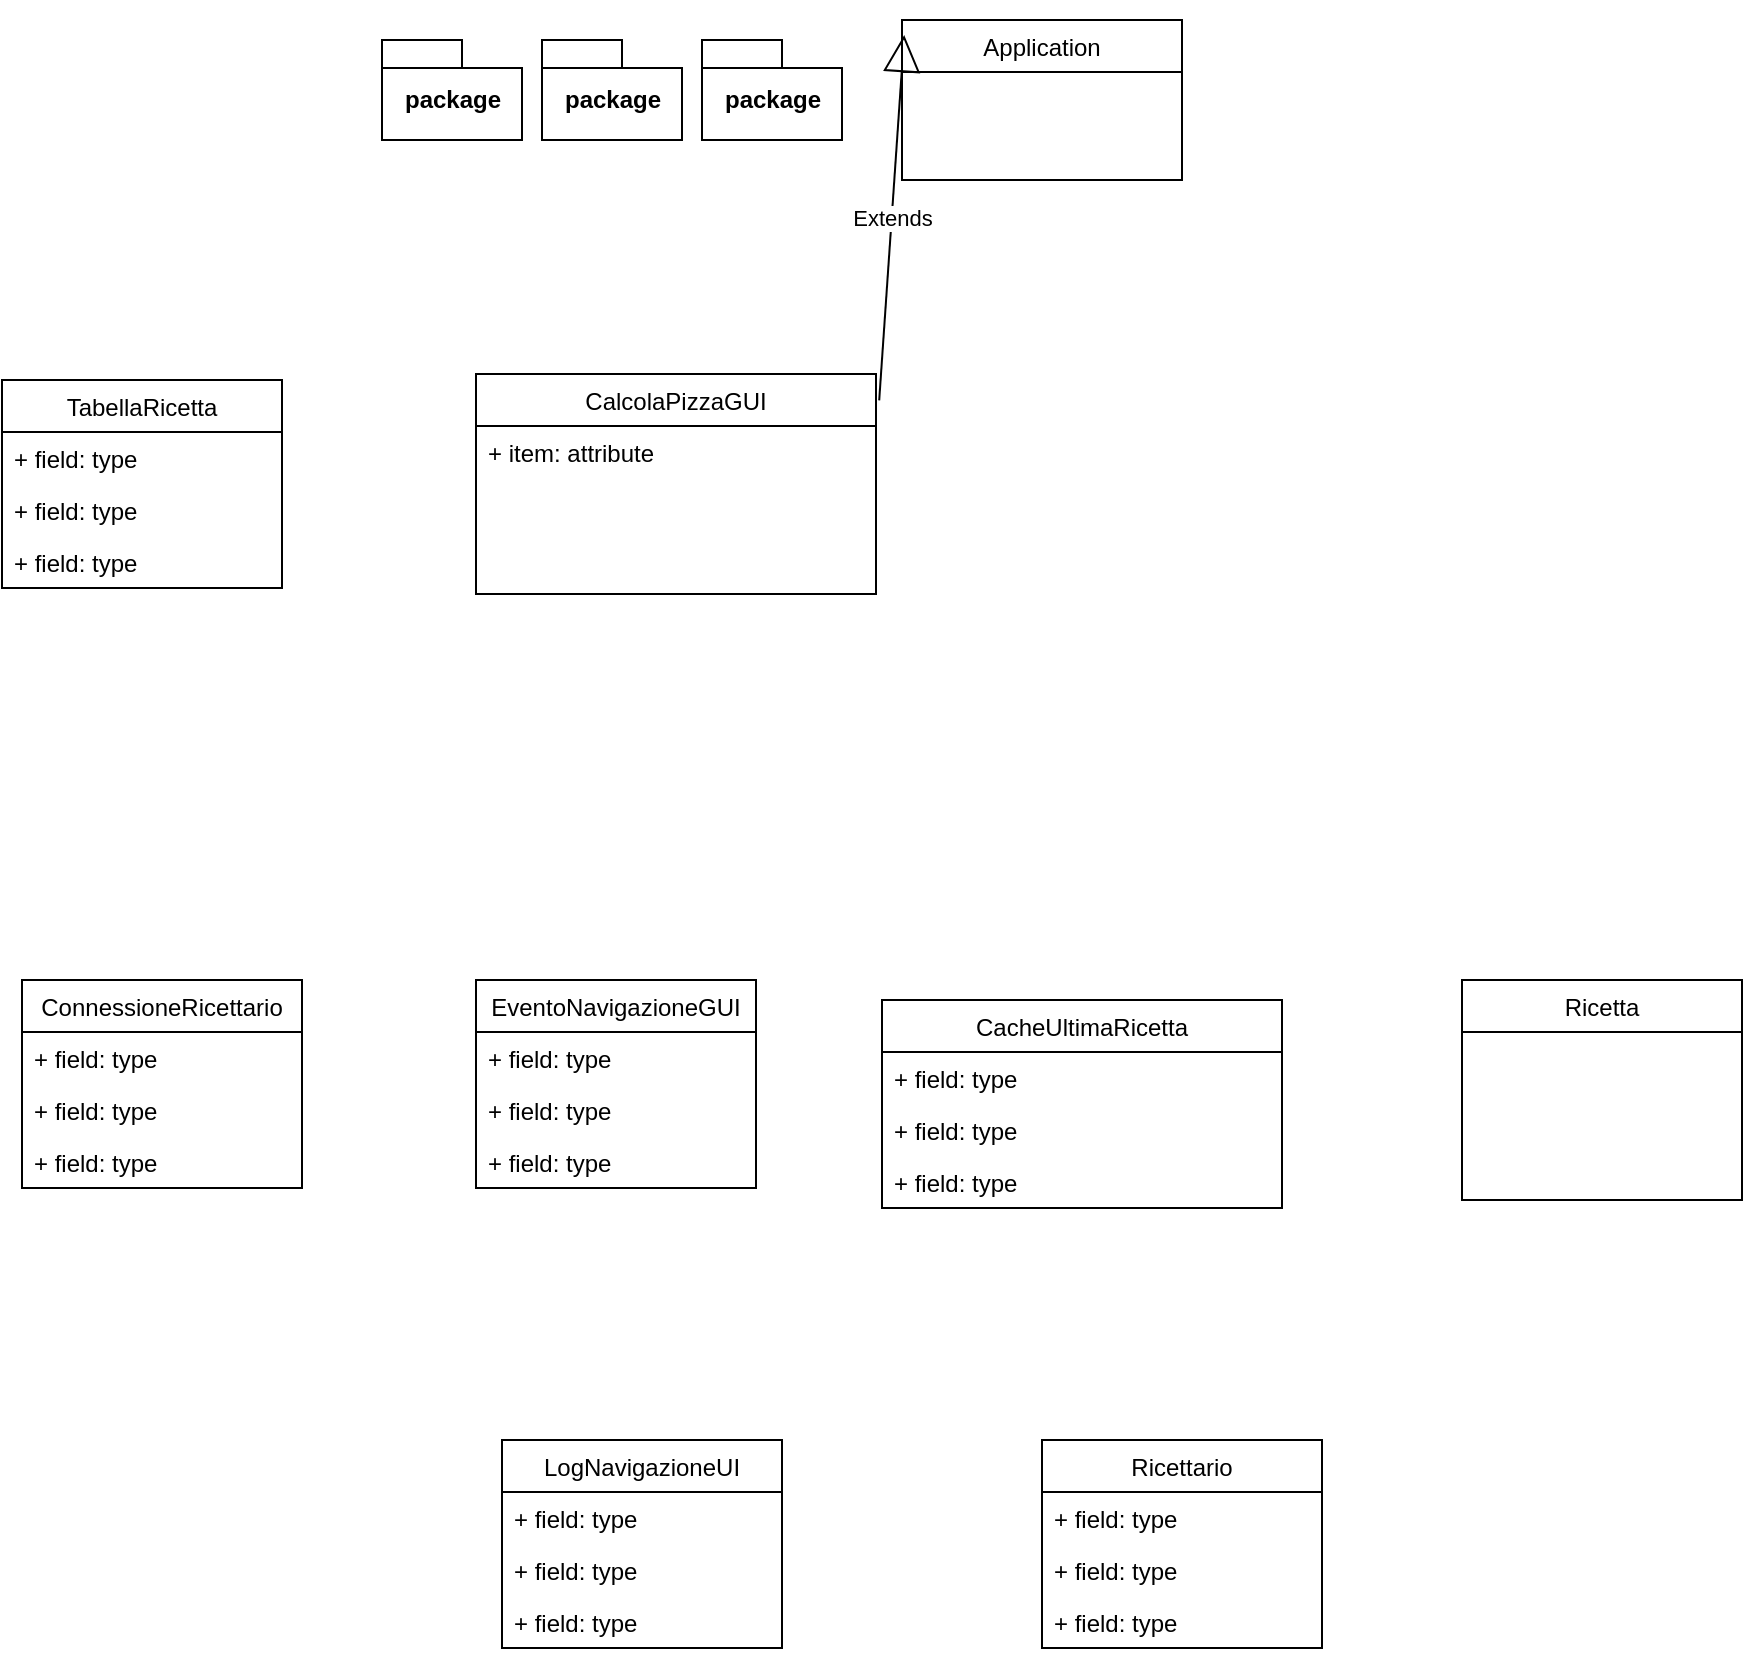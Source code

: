 <mxfile version="14.6.13" type="github">
  <diagram id="C5RBs43oDa-KdzZeNtuy" name="Page-1">
    <mxGraphModel dx="1108" dy="685" grid="1" gridSize="10" guides="1" tooltips="1" connect="1" arrows="1" fold="1" page="1" pageScale="1" pageWidth="1654" pageHeight="1169" background="#FFFFFF" math="0" shadow="0">
      <root>
        <mxCell id="WIyWlLk6GJQsqaUBKTNV-0" />
        <mxCell id="WIyWlLk6GJQsqaUBKTNV-1" parent="WIyWlLk6GJQsqaUBKTNV-0" />
        <mxCell id="OkSzvYDox4BL8NCjqwVM-0" value="CalcolaPizzaGUI" style="swimlane;fontStyle=0;childLayout=stackLayout;horizontal=1;startSize=26;fillColor=none;horizontalStack=0;resizeParent=1;resizeParentMax=0;resizeLast=0;collapsible=1;marginBottom=0;" parent="WIyWlLk6GJQsqaUBKTNV-1" vertex="1">
          <mxGeometry x="827" y="187" width="200" height="110" as="geometry" />
        </mxCell>
        <mxCell id="NkCxLq4au3YG-am4ReH1-8" value="+ item: attribute" style="text;strokeColor=none;fillColor=none;align=left;verticalAlign=top;spacingLeft=4;spacingRight=4;overflow=hidden;rotatable=0;points=[[0,0.5],[1,0.5]];portConstraint=eastwest;" vertex="1" parent="OkSzvYDox4BL8NCjqwVM-0">
          <mxGeometry y="26" width="200" height="84" as="geometry" />
        </mxCell>
        <mxCell id="bV7GFDp4hN1xLV-yD8m7-0" value="Application" style="swimlane;fontStyle=0;childLayout=stackLayout;horizontal=1;startSize=26;fillColor=none;horizontalStack=0;resizeParent=1;resizeParentMax=0;resizeLast=0;collapsible=1;marginBottom=0;" parent="WIyWlLk6GJQsqaUBKTNV-1" vertex="1">
          <mxGeometry x="1040" y="10" width="140" height="80" as="geometry" />
        </mxCell>
        <mxCell id="bV7GFDp4hN1xLV-yD8m7-4" value="Extends" style="endArrow=block;endSize=16;endFill=0;html=1;exitX=1.008;exitY=0.12;exitDx=0;exitDy=0;exitPerimeter=0;entryX=0.008;entryY=0.094;entryDx=0;entryDy=0;entryPerimeter=0;" parent="WIyWlLk6GJQsqaUBKTNV-1" source="OkSzvYDox4BL8NCjqwVM-0" target="bV7GFDp4hN1xLV-yD8m7-0" edge="1">
          <mxGeometry width="160" relative="1" as="geometry">
            <mxPoint x="840" y="260" as="sourcePoint" />
            <mxPoint x="1000" y="260" as="targetPoint" />
          </mxGeometry>
        </mxCell>
        <mxCell id="bV7GFDp4hN1xLV-yD8m7-6" value="Ricetta" style="swimlane;fontStyle=0;childLayout=stackLayout;horizontal=1;startSize=26;fillColor=none;horizontalStack=0;resizeParent=1;resizeParentMax=0;resizeLast=0;collapsible=1;marginBottom=0;" parent="WIyWlLk6GJQsqaUBKTNV-1" vertex="1">
          <mxGeometry x="1320" y="490" width="140" height="110" as="geometry" />
        </mxCell>
        <mxCell id="bV7GFDp4hN1xLV-yD8m7-10" value="TabellaRicetta" style="swimlane;fontStyle=0;childLayout=stackLayout;horizontal=1;startSize=26;fillColor=none;horizontalStack=0;resizeParent=1;resizeParentMax=0;resizeLast=0;collapsible=1;marginBottom=0;" parent="WIyWlLk6GJQsqaUBKTNV-1" vertex="1">
          <mxGeometry x="590" y="190" width="140" height="104" as="geometry" />
        </mxCell>
        <mxCell id="bV7GFDp4hN1xLV-yD8m7-11" value="+ field: type" style="text;strokeColor=none;fillColor=none;align=left;verticalAlign=top;spacingLeft=4;spacingRight=4;overflow=hidden;rotatable=0;points=[[0,0.5],[1,0.5]];portConstraint=eastwest;" parent="bV7GFDp4hN1xLV-yD8m7-10" vertex="1">
          <mxGeometry y="26" width="140" height="26" as="geometry" />
        </mxCell>
        <mxCell id="bV7GFDp4hN1xLV-yD8m7-12" value="+ field: type" style="text;strokeColor=none;fillColor=none;align=left;verticalAlign=top;spacingLeft=4;spacingRight=4;overflow=hidden;rotatable=0;points=[[0,0.5],[1,0.5]];portConstraint=eastwest;" parent="bV7GFDp4hN1xLV-yD8m7-10" vertex="1">
          <mxGeometry y="52" width="140" height="26" as="geometry" />
        </mxCell>
        <mxCell id="bV7GFDp4hN1xLV-yD8m7-13" value="+ field: type" style="text;strokeColor=none;fillColor=none;align=left;verticalAlign=top;spacingLeft=4;spacingRight=4;overflow=hidden;rotatable=0;points=[[0,0.5],[1,0.5]];portConstraint=eastwest;" parent="bV7GFDp4hN1xLV-yD8m7-10" vertex="1">
          <mxGeometry y="78" width="140" height="26" as="geometry" />
        </mxCell>
        <mxCell id="bV7GFDp4hN1xLV-yD8m7-18" value="package" style="shape=folder;fontStyle=1;spacingTop=10;tabWidth=40;tabHeight=14;tabPosition=left;html=1;" parent="WIyWlLk6GJQsqaUBKTNV-1" vertex="1">
          <mxGeometry x="860" y="20" width="70" height="50" as="geometry" />
        </mxCell>
        <mxCell id="bV7GFDp4hN1xLV-yD8m7-19" value="package" style="shape=folder;fontStyle=1;spacingTop=10;tabWidth=40;tabHeight=14;tabPosition=left;html=1;" parent="WIyWlLk6GJQsqaUBKTNV-1" vertex="1">
          <mxGeometry x="940" y="20" width="70" height="50" as="geometry" />
        </mxCell>
        <mxCell id="bV7GFDp4hN1xLV-yD8m7-20" value="package" style="shape=folder;fontStyle=1;spacingTop=10;tabWidth=40;tabHeight=14;tabPosition=left;html=1;" parent="WIyWlLk6GJQsqaUBKTNV-1" vertex="1">
          <mxGeometry x="780" y="20" width="70" height="50" as="geometry" />
        </mxCell>
        <mxCell id="bV7GFDp4hN1xLV-yD8m7-21" value="EventoNavigazioneGUI" style="swimlane;fontStyle=0;childLayout=stackLayout;horizontal=1;startSize=26;fillColor=none;horizontalStack=0;resizeParent=1;resizeParentMax=0;resizeLast=0;collapsible=1;marginBottom=0;" parent="WIyWlLk6GJQsqaUBKTNV-1" vertex="1">
          <mxGeometry x="827" y="490" width="140" height="104" as="geometry" />
        </mxCell>
        <mxCell id="bV7GFDp4hN1xLV-yD8m7-22" value="+ field: type" style="text;strokeColor=none;fillColor=none;align=left;verticalAlign=top;spacingLeft=4;spacingRight=4;overflow=hidden;rotatable=0;points=[[0,0.5],[1,0.5]];portConstraint=eastwest;" parent="bV7GFDp4hN1xLV-yD8m7-21" vertex="1">
          <mxGeometry y="26" width="140" height="26" as="geometry" />
        </mxCell>
        <mxCell id="bV7GFDp4hN1xLV-yD8m7-23" value="+ field: type" style="text;strokeColor=none;fillColor=none;align=left;verticalAlign=top;spacingLeft=4;spacingRight=4;overflow=hidden;rotatable=0;points=[[0,0.5],[1,0.5]];portConstraint=eastwest;" parent="bV7GFDp4hN1xLV-yD8m7-21" vertex="1">
          <mxGeometry y="52" width="140" height="26" as="geometry" />
        </mxCell>
        <mxCell id="bV7GFDp4hN1xLV-yD8m7-24" value="+ field: type" style="text;strokeColor=none;fillColor=none;align=left;verticalAlign=top;spacingLeft=4;spacingRight=4;overflow=hidden;rotatable=0;points=[[0,0.5],[1,0.5]];portConstraint=eastwest;" parent="bV7GFDp4hN1xLV-yD8m7-21" vertex="1">
          <mxGeometry y="78" width="140" height="26" as="geometry" />
        </mxCell>
        <mxCell id="bV7GFDp4hN1xLV-yD8m7-25" value="CacheUltimaRicetta" style="swimlane;fontStyle=0;childLayout=stackLayout;horizontal=1;startSize=26;fillColor=none;horizontalStack=0;resizeParent=1;resizeParentMax=0;resizeLast=0;collapsible=1;marginBottom=0;" parent="WIyWlLk6GJQsqaUBKTNV-1" vertex="1">
          <mxGeometry x="1030" y="500" width="200" height="104" as="geometry" />
        </mxCell>
        <mxCell id="bV7GFDp4hN1xLV-yD8m7-26" value="+ field: type" style="text;strokeColor=none;fillColor=none;align=left;verticalAlign=top;spacingLeft=4;spacingRight=4;overflow=hidden;rotatable=0;points=[[0,0.5],[1,0.5]];portConstraint=eastwest;" parent="bV7GFDp4hN1xLV-yD8m7-25" vertex="1">
          <mxGeometry y="26" width="200" height="26" as="geometry" />
        </mxCell>
        <mxCell id="bV7GFDp4hN1xLV-yD8m7-27" value="+ field: type" style="text;strokeColor=none;fillColor=none;align=left;verticalAlign=top;spacingLeft=4;spacingRight=4;overflow=hidden;rotatable=0;points=[[0,0.5],[1,0.5]];portConstraint=eastwest;" parent="bV7GFDp4hN1xLV-yD8m7-25" vertex="1">
          <mxGeometry y="52" width="200" height="26" as="geometry" />
        </mxCell>
        <mxCell id="bV7GFDp4hN1xLV-yD8m7-28" value="+ field: type" style="text;strokeColor=none;fillColor=none;align=left;verticalAlign=top;spacingLeft=4;spacingRight=4;overflow=hidden;rotatable=0;points=[[0,0.5],[1,0.5]];portConstraint=eastwest;" parent="bV7GFDp4hN1xLV-yD8m7-25" vertex="1">
          <mxGeometry y="78" width="200" height="26" as="geometry" />
        </mxCell>
        <mxCell id="bV7GFDp4hN1xLV-yD8m7-33" value="LogNavigazioneUI" style="swimlane;fontStyle=0;childLayout=stackLayout;horizontal=1;startSize=26;fillColor=none;horizontalStack=0;resizeParent=1;resizeParentMax=0;resizeLast=0;collapsible=1;marginBottom=0;" parent="WIyWlLk6GJQsqaUBKTNV-1" vertex="1">
          <mxGeometry x="840" y="720" width="140" height="104" as="geometry" />
        </mxCell>
        <mxCell id="bV7GFDp4hN1xLV-yD8m7-34" value="+ field: type" style="text;strokeColor=none;fillColor=none;align=left;verticalAlign=top;spacingLeft=4;spacingRight=4;overflow=hidden;rotatable=0;points=[[0,0.5],[1,0.5]];portConstraint=eastwest;" parent="bV7GFDp4hN1xLV-yD8m7-33" vertex="1">
          <mxGeometry y="26" width="140" height="26" as="geometry" />
        </mxCell>
        <mxCell id="bV7GFDp4hN1xLV-yD8m7-35" value="+ field: type" style="text;strokeColor=none;fillColor=none;align=left;verticalAlign=top;spacingLeft=4;spacingRight=4;overflow=hidden;rotatable=0;points=[[0,0.5],[1,0.5]];portConstraint=eastwest;" parent="bV7GFDp4hN1xLV-yD8m7-33" vertex="1">
          <mxGeometry y="52" width="140" height="26" as="geometry" />
        </mxCell>
        <mxCell id="bV7GFDp4hN1xLV-yD8m7-36" value="+ field: type" style="text;strokeColor=none;fillColor=none;align=left;verticalAlign=top;spacingLeft=4;spacingRight=4;overflow=hidden;rotatable=0;points=[[0,0.5],[1,0.5]];portConstraint=eastwest;" parent="bV7GFDp4hN1xLV-yD8m7-33" vertex="1">
          <mxGeometry y="78" width="140" height="26" as="geometry" />
        </mxCell>
        <mxCell id="NkCxLq4au3YG-am4ReH1-0" value="ConnessioneRicettario" style="swimlane;fontStyle=0;childLayout=stackLayout;horizontal=1;startSize=26;fillColor=none;horizontalStack=0;resizeParent=1;resizeParentMax=0;resizeLast=0;collapsible=1;marginBottom=0;" vertex="1" parent="WIyWlLk6GJQsqaUBKTNV-1">
          <mxGeometry x="600" y="490" width="140" height="104" as="geometry" />
        </mxCell>
        <mxCell id="NkCxLq4au3YG-am4ReH1-1" value="+ field: type" style="text;strokeColor=none;fillColor=none;align=left;verticalAlign=top;spacingLeft=4;spacingRight=4;overflow=hidden;rotatable=0;points=[[0,0.5],[1,0.5]];portConstraint=eastwest;" vertex="1" parent="NkCxLq4au3YG-am4ReH1-0">
          <mxGeometry y="26" width="140" height="26" as="geometry" />
        </mxCell>
        <mxCell id="NkCxLq4au3YG-am4ReH1-2" value="+ field: type" style="text;strokeColor=none;fillColor=none;align=left;verticalAlign=top;spacingLeft=4;spacingRight=4;overflow=hidden;rotatable=0;points=[[0,0.5],[1,0.5]];portConstraint=eastwest;" vertex="1" parent="NkCxLq4au3YG-am4ReH1-0">
          <mxGeometry y="52" width="140" height="26" as="geometry" />
        </mxCell>
        <mxCell id="NkCxLq4au3YG-am4ReH1-3" value="+ field: type" style="text;strokeColor=none;fillColor=none;align=left;verticalAlign=top;spacingLeft=4;spacingRight=4;overflow=hidden;rotatable=0;points=[[0,0.5],[1,0.5]];portConstraint=eastwest;" vertex="1" parent="NkCxLq4au3YG-am4ReH1-0">
          <mxGeometry y="78" width="140" height="26" as="geometry" />
        </mxCell>
        <mxCell id="NkCxLq4au3YG-am4ReH1-4" value="Ricettario" style="swimlane;fontStyle=0;childLayout=stackLayout;horizontal=1;startSize=26;fillColor=none;horizontalStack=0;resizeParent=1;resizeParentMax=0;resizeLast=0;collapsible=1;marginBottom=0;" vertex="1" parent="WIyWlLk6GJQsqaUBKTNV-1">
          <mxGeometry x="1110" y="720" width="140" height="104" as="geometry" />
        </mxCell>
        <mxCell id="NkCxLq4au3YG-am4ReH1-5" value="+ field: type" style="text;strokeColor=none;fillColor=none;align=left;verticalAlign=top;spacingLeft=4;spacingRight=4;overflow=hidden;rotatable=0;points=[[0,0.5],[1,0.5]];portConstraint=eastwest;" vertex="1" parent="NkCxLq4au3YG-am4ReH1-4">
          <mxGeometry y="26" width="140" height="26" as="geometry" />
        </mxCell>
        <mxCell id="NkCxLq4au3YG-am4ReH1-6" value="+ field: type" style="text;strokeColor=none;fillColor=none;align=left;verticalAlign=top;spacingLeft=4;spacingRight=4;overflow=hidden;rotatable=0;points=[[0,0.5],[1,0.5]];portConstraint=eastwest;" vertex="1" parent="NkCxLq4au3YG-am4ReH1-4">
          <mxGeometry y="52" width="140" height="26" as="geometry" />
        </mxCell>
        <mxCell id="NkCxLq4au3YG-am4ReH1-7" value="+ field: type" style="text;strokeColor=none;fillColor=none;align=left;verticalAlign=top;spacingLeft=4;spacingRight=4;overflow=hidden;rotatable=0;points=[[0,0.5],[1,0.5]];portConstraint=eastwest;" vertex="1" parent="NkCxLq4au3YG-am4ReH1-4">
          <mxGeometry y="78" width="140" height="26" as="geometry" />
        </mxCell>
      </root>
    </mxGraphModel>
  </diagram>
</mxfile>
